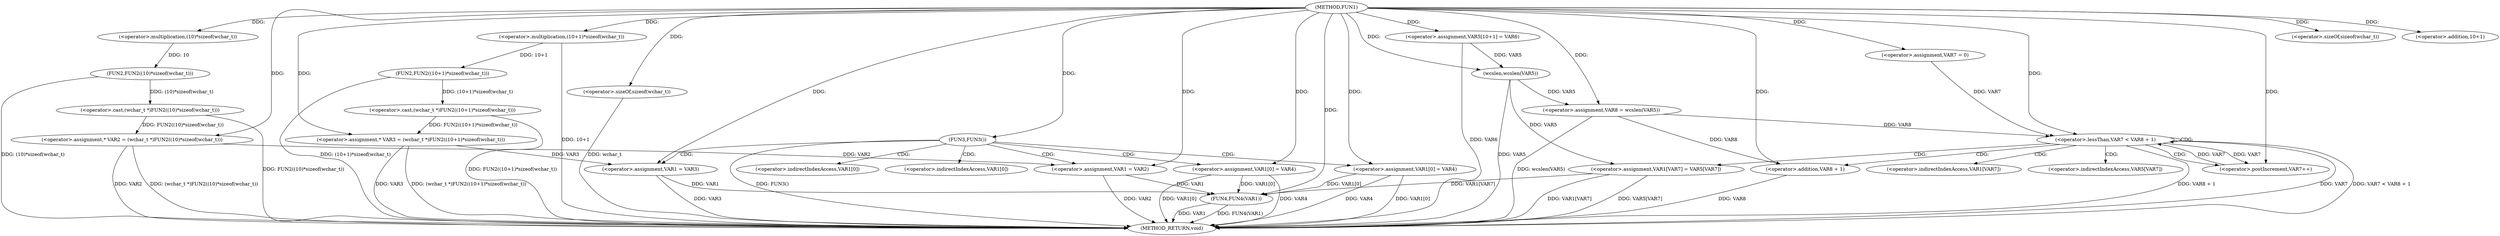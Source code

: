 digraph FUN1 {  
"1000100" [label = "(METHOD,FUN1)" ]
"1000178" [label = "(METHOD_RETURN,void)" ]
"1000104" [label = "(<operator>.assignment,* VAR2 = (wchar_t *)FUN2((10)*sizeof(wchar_t)))" ]
"1000106" [label = "(<operator>.cast,(wchar_t *)FUN2((10)*sizeof(wchar_t)))" ]
"1000108" [label = "(FUN2,FUN2((10)*sizeof(wchar_t)))" ]
"1000109" [label = "(<operator>.multiplication,(10)*sizeof(wchar_t))" ]
"1000111" [label = "(<operator>.sizeOf,sizeof(wchar_t))" ]
"1000114" [label = "(<operator>.assignment,* VAR3 = (wchar_t *)FUN2((10+1)*sizeof(wchar_t)))" ]
"1000116" [label = "(<operator>.cast,(wchar_t *)FUN2((10+1)*sizeof(wchar_t)))" ]
"1000118" [label = "(FUN2,FUN2((10+1)*sizeof(wchar_t)))" ]
"1000119" [label = "(<operator>.multiplication,(10+1)*sizeof(wchar_t))" ]
"1000120" [label = "(<operator>.addition,10+1)" ]
"1000123" [label = "(<operator>.sizeOf,sizeof(wchar_t))" ]
"1000126" [label = "(FUN3,FUN3())" ]
"1000128" [label = "(<operator>.assignment,VAR1 = VAR2)" ]
"1000131" [label = "(<operator>.assignment,VAR1[0] = VAR4)" ]
"1000138" [label = "(<operator>.assignment,VAR1 = VAR3)" ]
"1000141" [label = "(<operator>.assignment,VAR1[0] = VAR4)" ]
"1000148" [label = "(<operator>.assignment,VAR5[10+1] = VAR6)" ]
"1000153" [label = "(<operator>.assignment,VAR8 = wcslen(VAR5))" ]
"1000155" [label = "(wcslen,wcslen(VAR5))" ]
"1000158" [label = "(<operator>.assignment,VAR7 = 0)" ]
"1000161" [label = "(<operator>.lessThan,VAR7 < VAR8 + 1)" ]
"1000163" [label = "(<operator>.addition,VAR8 + 1)" ]
"1000166" [label = "(<operator>.postIncrement,VAR7++)" ]
"1000169" [label = "(<operator>.assignment,VAR1[VAR7] = VAR5[VAR7])" ]
"1000176" [label = "(FUN4,FUN4(VAR1))" ]
"1000132" [label = "(<operator>.indirectIndexAccess,VAR1[0])" ]
"1000142" [label = "(<operator>.indirectIndexAccess,VAR1[0])" ]
"1000170" [label = "(<operator>.indirectIndexAccess,VAR1[VAR7])" ]
"1000173" [label = "(<operator>.indirectIndexAccess,VAR5[VAR7])" ]
  "1000141" -> "1000178"  [ label = "DDG: VAR1[0]"] 
  "1000106" -> "1000178"  [ label = "DDG: FUN2((10)*sizeof(wchar_t))"] 
  "1000104" -> "1000178"  [ label = "DDG: VAR2"] 
  "1000114" -> "1000178"  [ label = "DDG: VAR3"] 
  "1000116" -> "1000178"  [ label = "DDG: FUN2((10+1)*sizeof(wchar_t))"] 
  "1000141" -> "1000178"  [ label = "DDG: VAR4"] 
  "1000118" -> "1000178"  [ label = "DDG: (10+1)*sizeof(wchar_t)"] 
  "1000128" -> "1000178"  [ label = "DDG: VAR2"] 
  "1000163" -> "1000178"  [ label = "DDG: VAR8"] 
  "1000126" -> "1000178"  [ label = "DDG: FUN3()"] 
  "1000131" -> "1000178"  [ label = "DDG: VAR1[0]"] 
  "1000138" -> "1000178"  [ label = "DDG: VAR3"] 
  "1000153" -> "1000178"  [ label = "DDG: wcslen(VAR5)"] 
  "1000176" -> "1000178"  [ label = "DDG: FUN4(VAR1)"] 
  "1000131" -> "1000178"  [ label = "DDG: VAR4"] 
  "1000119" -> "1000178"  [ label = "DDG: 10+1"] 
  "1000169" -> "1000178"  [ label = "DDG: VAR5[VAR7]"] 
  "1000176" -> "1000178"  [ label = "DDG: VAR1"] 
  "1000169" -> "1000178"  [ label = "DDG: VAR1[VAR7]"] 
  "1000148" -> "1000178"  [ label = "DDG: VAR6"] 
  "1000155" -> "1000178"  [ label = "DDG: VAR5"] 
  "1000161" -> "1000178"  [ label = "DDG: VAR8 + 1"] 
  "1000161" -> "1000178"  [ label = "DDG: VAR7"] 
  "1000161" -> "1000178"  [ label = "DDG: VAR7 < VAR8 + 1"] 
  "1000114" -> "1000178"  [ label = "DDG: (wchar_t *)FUN2((10+1)*sizeof(wchar_t))"] 
  "1000104" -> "1000178"  [ label = "DDG: (wchar_t *)FUN2((10)*sizeof(wchar_t))"] 
  "1000108" -> "1000178"  [ label = "DDG: (10)*sizeof(wchar_t)"] 
  "1000123" -> "1000178"  [ label = "DDG: wchar_t"] 
  "1000106" -> "1000104"  [ label = "DDG: FUN2((10)*sizeof(wchar_t))"] 
  "1000100" -> "1000104"  [ label = "DDG: "] 
  "1000108" -> "1000106"  [ label = "DDG: (10)*sizeof(wchar_t)"] 
  "1000109" -> "1000108"  [ label = "DDG: 10"] 
  "1000100" -> "1000109"  [ label = "DDG: "] 
  "1000100" -> "1000111"  [ label = "DDG: "] 
  "1000116" -> "1000114"  [ label = "DDG: FUN2((10+1)*sizeof(wchar_t))"] 
  "1000100" -> "1000114"  [ label = "DDG: "] 
  "1000118" -> "1000116"  [ label = "DDG: (10+1)*sizeof(wchar_t)"] 
  "1000119" -> "1000118"  [ label = "DDG: 10+1"] 
  "1000100" -> "1000119"  [ label = "DDG: "] 
  "1000100" -> "1000120"  [ label = "DDG: "] 
  "1000100" -> "1000123"  [ label = "DDG: "] 
  "1000100" -> "1000126"  [ label = "DDG: "] 
  "1000104" -> "1000128"  [ label = "DDG: VAR2"] 
  "1000100" -> "1000128"  [ label = "DDG: "] 
  "1000100" -> "1000131"  [ label = "DDG: "] 
  "1000114" -> "1000138"  [ label = "DDG: VAR3"] 
  "1000100" -> "1000138"  [ label = "DDG: "] 
  "1000100" -> "1000141"  [ label = "DDG: "] 
  "1000100" -> "1000148"  [ label = "DDG: "] 
  "1000155" -> "1000153"  [ label = "DDG: VAR5"] 
  "1000100" -> "1000153"  [ label = "DDG: "] 
  "1000148" -> "1000155"  [ label = "DDG: VAR5"] 
  "1000100" -> "1000155"  [ label = "DDG: "] 
  "1000100" -> "1000158"  [ label = "DDG: "] 
  "1000158" -> "1000161"  [ label = "DDG: VAR7"] 
  "1000166" -> "1000161"  [ label = "DDG: VAR7"] 
  "1000100" -> "1000161"  [ label = "DDG: "] 
  "1000153" -> "1000161"  [ label = "DDG: VAR8"] 
  "1000153" -> "1000163"  [ label = "DDG: VAR8"] 
  "1000100" -> "1000163"  [ label = "DDG: "] 
  "1000161" -> "1000166"  [ label = "DDG: VAR7"] 
  "1000100" -> "1000166"  [ label = "DDG: "] 
  "1000155" -> "1000169"  [ label = "DDG: VAR5"] 
  "1000141" -> "1000176"  [ label = "DDG: VAR1[0]"] 
  "1000128" -> "1000176"  [ label = "DDG: VAR1"] 
  "1000169" -> "1000176"  [ label = "DDG: VAR1[VAR7]"] 
  "1000131" -> "1000176"  [ label = "DDG: VAR1[0]"] 
  "1000138" -> "1000176"  [ label = "DDG: VAR1"] 
  "1000100" -> "1000176"  [ label = "DDG: "] 
  "1000126" -> "1000131"  [ label = "CDG: "] 
  "1000126" -> "1000132"  [ label = "CDG: "] 
  "1000126" -> "1000142"  [ label = "CDG: "] 
  "1000126" -> "1000128"  [ label = "CDG: "] 
  "1000126" -> "1000141"  [ label = "CDG: "] 
  "1000126" -> "1000138"  [ label = "CDG: "] 
  "1000161" -> "1000163"  [ label = "CDG: "] 
  "1000161" -> "1000173"  [ label = "CDG: "] 
  "1000161" -> "1000161"  [ label = "CDG: "] 
  "1000161" -> "1000170"  [ label = "CDG: "] 
  "1000161" -> "1000166"  [ label = "CDG: "] 
  "1000161" -> "1000169"  [ label = "CDG: "] 
}
